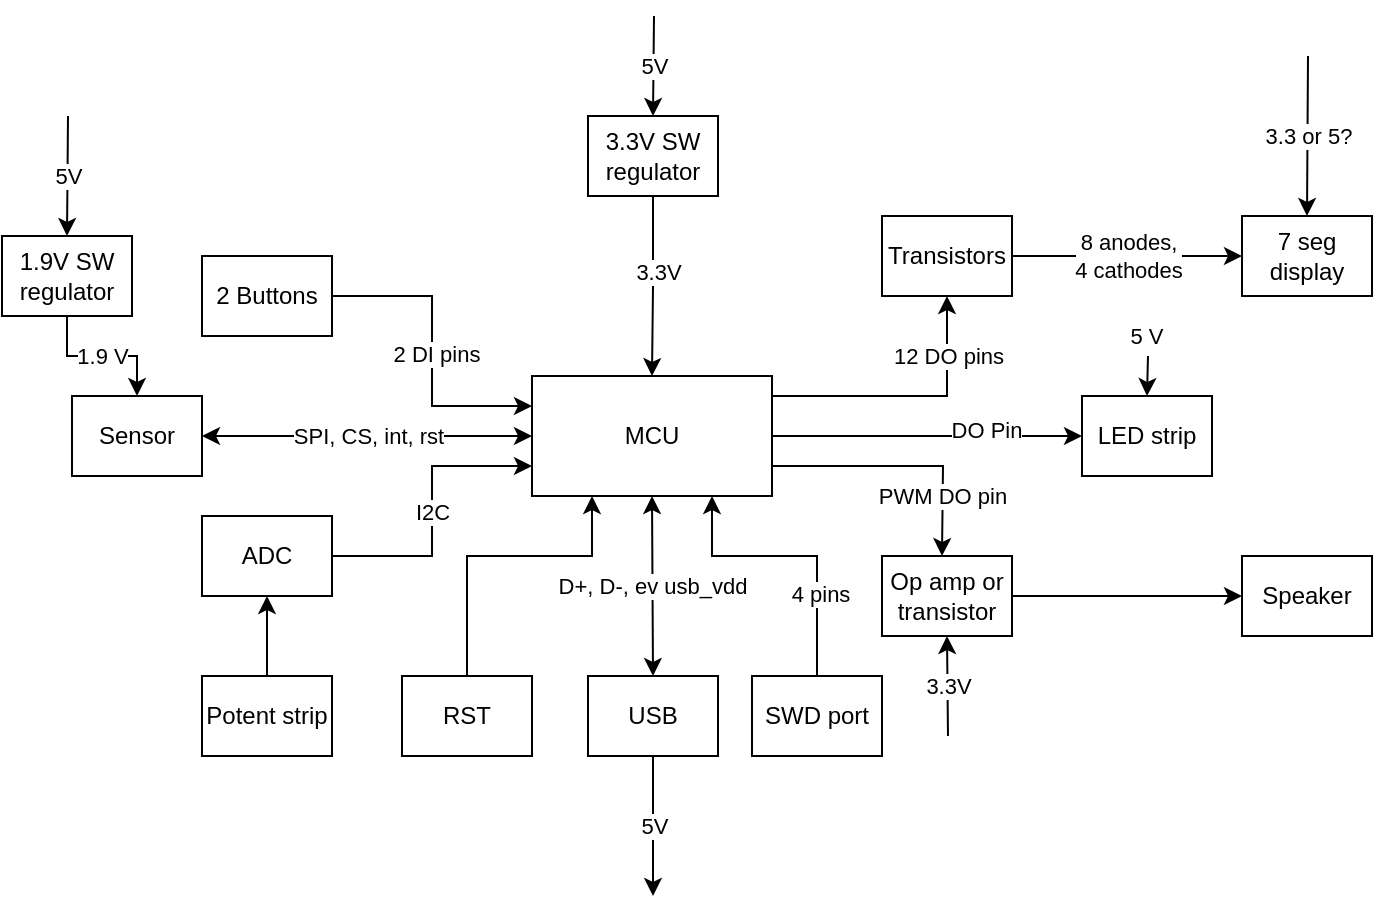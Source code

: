 <mxfile version="14.2.6" type="github">
  <diagram id="7o_Xfj5dtwa9bQ1KQkDP" name="Page-1">
    <mxGraphModel dx="723" dy="378" grid="1" gridSize="10" guides="1" tooltips="1" connect="1" arrows="1" fold="1" page="1" pageScale="1" pageWidth="850" pageHeight="1100" math="0" shadow="0">
      <root>
        <mxCell id="0" />
        <mxCell id="1" parent="0" />
        <mxCell id="TwY7Cipw5lFwbdYb13lF-11" style="edgeStyle=orthogonalEdgeStyle;rounded=0;orthogonalLoop=1;jettySize=auto;html=1;entryX=0.5;entryY=1;entryDx=0;entryDy=0;" edge="1" parent="1" source="TwY7Cipw5lFwbdYb13lF-1" target="TwY7Cipw5lFwbdYb13lF-9">
          <mxGeometry relative="1" as="geometry">
            <Array as="points">
              <mxPoint x="573" y="250" />
            </Array>
          </mxGeometry>
        </mxCell>
        <mxCell id="TwY7Cipw5lFwbdYb13lF-12" value="12 DO pins" style="edgeLabel;html=1;align=center;verticalAlign=middle;resizable=0;points=[];" vertex="1" connectable="0" parent="TwY7Cipw5lFwbdYb13lF-11">
          <mxGeometry x="0.371" y="1" relative="1" as="geometry">
            <mxPoint x="0.99" y="-13.26" as="offset" />
          </mxGeometry>
        </mxCell>
        <mxCell id="TwY7Cipw5lFwbdYb13lF-13" value="PWM DO pin" style="edgeStyle=orthogonalEdgeStyle;rounded=0;orthogonalLoop=1;jettySize=auto;html=1;exitX=1;exitY=0.75;exitDx=0;exitDy=0;" edge="1" parent="1" source="TwY7Cipw5lFwbdYb13lF-1">
          <mxGeometry x="0.538" relative="1" as="geometry">
            <mxPoint x="570" y="330" as="targetPoint" />
            <mxPoint as="offset" />
          </mxGeometry>
        </mxCell>
        <mxCell id="TwY7Cipw5lFwbdYb13lF-18" style="edgeStyle=orthogonalEdgeStyle;rounded=0;orthogonalLoop=1;jettySize=auto;html=1;entryX=0;entryY=0.5;entryDx=0;entryDy=0;" edge="1" parent="1" source="TwY7Cipw5lFwbdYb13lF-1" target="TwY7Cipw5lFwbdYb13lF-17">
          <mxGeometry relative="1" as="geometry" />
        </mxCell>
        <mxCell id="TwY7Cipw5lFwbdYb13lF-19" value="DO Pin" style="edgeLabel;html=1;align=center;verticalAlign=middle;resizable=0;points=[];" vertex="1" connectable="0" parent="TwY7Cipw5lFwbdYb13lF-18">
          <mxGeometry x="0.381" y="3" relative="1" as="geometry">
            <mxPoint as="offset" />
          </mxGeometry>
        </mxCell>
        <mxCell id="TwY7Cipw5lFwbdYb13lF-1" value="MCU" style="rounded=0;whiteSpace=wrap;html=1;" vertex="1" parent="1">
          <mxGeometry x="365" y="240" width="120" height="60" as="geometry" />
        </mxCell>
        <mxCell id="TwY7Cipw5lFwbdYb13lF-44" value="5V" style="edgeStyle=orthogonalEdgeStyle;rounded=0;orthogonalLoop=1;jettySize=auto;html=1;startArrow=none;startFill=0;" edge="1" parent="1" source="TwY7Cipw5lFwbdYb13lF-2">
          <mxGeometry relative="1" as="geometry">
            <mxPoint x="425.5" y="500" as="targetPoint" />
          </mxGeometry>
        </mxCell>
        <mxCell id="TwY7Cipw5lFwbdYb13lF-2" value="USB" style="rounded=0;whiteSpace=wrap;html=1;" vertex="1" parent="1">
          <mxGeometry x="393" y="390" width="65" height="40" as="geometry" />
        </mxCell>
        <mxCell id="TwY7Cipw5lFwbdYb13lF-6" value="D+, D-, ev usb_vdd" style="endArrow=classic;startArrow=classic;html=1;entryX=0.5;entryY=1;entryDx=0;entryDy=0;exitX=0.5;exitY=0;exitDx=0;exitDy=0;" edge="1" parent="1" source="TwY7Cipw5lFwbdYb13lF-2" target="TwY7Cipw5lFwbdYb13lF-1">
          <mxGeometry width="50" height="50" relative="1" as="geometry">
            <mxPoint x="410" y="340" as="sourcePoint" />
            <mxPoint x="460" y="290" as="targetPoint" />
          </mxGeometry>
        </mxCell>
        <mxCell id="TwY7Cipw5lFwbdYb13lF-7" value="7 seg display" style="rounded=0;whiteSpace=wrap;html=1;" vertex="1" parent="1">
          <mxGeometry x="720" y="160" width="65" height="40" as="geometry" />
        </mxCell>
        <mxCell id="TwY7Cipw5lFwbdYb13lF-10" value="8 anodes,&lt;br&gt;4 cathodes" style="edgeStyle=orthogonalEdgeStyle;rounded=0;orthogonalLoop=1;jettySize=auto;html=1;entryX=0;entryY=0.5;entryDx=0;entryDy=0;" edge="1" parent="1" source="TwY7Cipw5lFwbdYb13lF-9" target="TwY7Cipw5lFwbdYb13lF-7">
          <mxGeometry x="0.004" relative="1" as="geometry">
            <mxPoint as="offset" />
          </mxGeometry>
        </mxCell>
        <mxCell id="TwY7Cipw5lFwbdYb13lF-9" value="Transistors" style="rounded=0;whiteSpace=wrap;html=1;" vertex="1" parent="1">
          <mxGeometry x="540" y="160" width="65" height="40" as="geometry" />
        </mxCell>
        <mxCell id="TwY7Cipw5lFwbdYb13lF-16" style="edgeStyle=orthogonalEdgeStyle;rounded=0;orthogonalLoop=1;jettySize=auto;html=1;entryX=0;entryY=0.5;entryDx=0;entryDy=0;" edge="1" parent="1" source="TwY7Cipw5lFwbdYb13lF-14" target="TwY7Cipw5lFwbdYb13lF-15">
          <mxGeometry relative="1" as="geometry" />
        </mxCell>
        <mxCell id="TwY7Cipw5lFwbdYb13lF-14" value="Op amp or transistor" style="rounded=0;whiteSpace=wrap;html=1;" vertex="1" parent="1">
          <mxGeometry x="540" y="330" width="65" height="40" as="geometry" />
        </mxCell>
        <mxCell id="TwY7Cipw5lFwbdYb13lF-15" value="Speaker" style="rounded=0;whiteSpace=wrap;html=1;" vertex="1" parent="1">
          <mxGeometry x="720" y="330" width="65" height="40" as="geometry" />
        </mxCell>
        <mxCell id="TwY7Cipw5lFwbdYb13lF-17" value="LED strip" style="rounded=0;whiteSpace=wrap;html=1;" vertex="1" parent="1">
          <mxGeometry x="640" y="250" width="65" height="40" as="geometry" />
        </mxCell>
        <mxCell id="TwY7Cipw5lFwbdYb13lF-20" value="5 V" style="endArrow=classic;html=1;entryX=0.5;entryY=0;entryDx=0;entryDy=0;" edge="1" parent="1" target="TwY7Cipw5lFwbdYb13lF-17">
          <mxGeometry x="-1" y="-10" width="50" height="50" relative="1" as="geometry">
            <mxPoint x="673" y="230" as="sourcePoint" />
            <mxPoint x="650" y="280" as="targetPoint" />
            <mxPoint x="9" y="-10" as="offset" />
          </mxGeometry>
        </mxCell>
        <mxCell id="TwY7Cipw5lFwbdYb13lF-22" style="edgeStyle=orthogonalEdgeStyle;rounded=0;orthogonalLoop=1;jettySize=auto;html=1;entryX=0;entryY=0.25;entryDx=0;entryDy=0;" edge="1" parent="1" source="TwY7Cipw5lFwbdYb13lF-21" target="TwY7Cipw5lFwbdYb13lF-1">
          <mxGeometry relative="1" as="geometry" />
        </mxCell>
        <mxCell id="TwY7Cipw5lFwbdYb13lF-23" value="2 DI pins" style="edgeLabel;html=1;align=center;verticalAlign=middle;resizable=0;points=[];" vertex="1" connectable="0" parent="TwY7Cipw5lFwbdYb13lF-22">
          <mxGeometry x="-0.126" y="2" relative="1" as="geometry">
            <mxPoint y="11.14" as="offset" />
          </mxGeometry>
        </mxCell>
        <mxCell id="TwY7Cipw5lFwbdYb13lF-21" value="2 Buttons" style="rounded=0;whiteSpace=wrap;html=1;" vertex="1" parent="1">
          <mxGeometry x="200" y="180" width="65" height="40" as="geometry" />
        </mxCell>
        <mxCell id="TwY7Cipw5lFwbdYb13lF-26" value="I2C" style="edgeStyle=orthogonalEdgeStyle;rounded=0;orthogonalLoop=1;jettySize=auto;html=1;entryX=0;entryY=0.75;entryDx=0;entryDy=0;" edge="1" parent="1" source="TwY7Cipw5lFwbdYb13lF-25" target="TwY7Cipw5lFwbdYb13lF-1">
          <mxGeometry relative="1" as="geometry" />
        </mxCell>
        <mxCell id="TwY7Cipw5lFwbdYb13lF-25" value="ADC" style="rounded=0;whiteSpace=wrap;html=1;" vertex="1" parent="1">
          <mxGeometry x="200" y="310" width="65" height="40" as="geometry" />
        </mxCell>
        <mxCell id="TwY7Cipw5lFwbdYb13lF-29" style="edgeStyle=orthogonalEdgeStyle;rounded=0;orthogonalLoop=1;jettySize=auto;html=1;entryX=0.5;entryY=1;entryDx=0;entryDy=0;" edge="1" parent="1" source="TwY7Cipw5lFwbdYb13lF-28" target="TwY7Cipw5lFwbdYb13lF-25">
          <mxGeometry relative="1" as="geometry" />
        </mxCell>
        <mxCell id="TwY7Cipw5lFwbdYb13lF-28" value="Potent strip" style="rounded=0;whiteSpace=wrap;html=1;" vertex="1" parent="1">
          <mxGeometry x="200" y="390" width="65" height="40" as="geometry" />
        </mxCell>
        <mxCell id="TwY7Cipw5lFwbdYb13lF-31" value="SPI, CS, int, rst" style="edgeStyle=orthogonalEdgeStyle;rounded=0;orthogonalLoop=1;jettySize=auto;html=1;entryX=0;entryY=0.5;entryDx=0;entryDy=0;startArrow=classic;startFill=1;" edge="1" parent="1" source="TwY7Cipw5lFwbdYb13lF-30" target="TwY7Cipw5lFwbdYb13lF-1">
          <mxGeometry relative="1" as="geometry" />
        </mxCell>
        <mxCell id="TwY7Cipw5lFwbdYb13lF-30" value="Sensor" style="rounded=0;whiteSpace=wrap;html=1;" vertex="1" parent="1">
          <mxGeometry x="135" y="250" width="65" height="40" as="geometry" />
        </mxCell>
        <mxCell id="TwY7Cipw5lFwbdYb13lF-40" style="edgeStyle=orthogonalEdgeStyle;rounded=0;orthogonalLoop=1;jettySize=auto;html=1;startArrow=none;startFill=0;" edge="1" parent="1" source="TwY7Cipw5lFwbdYb13lF-35" target="TwY7Cipw5lFwbdYb13lF-1">
          <mxGeometry relative="1" as="geometry" />
        </mxCell>
        <mxCell id="TwY7Cipw5lFwbdYb13lF-41" value="3.3V" style="edgeLabel;html=1;align=center;verticalAlign=middle;resizable=0;points=[];" vertex="1" connectable="0" parent="TwY7Cipw5lFwbdYb13lF-40">
          <mxGeometry x="-0.176" y="2" relative="1" as="geometry">
            <mxPoint as="offset" />
          </mxGeometry>
        </mxCell>
        <mxCell id="TwY7Cipw5lFwbdYb13lF-35" value="3.3V SW regulator" style="rounded=0;whiteSpace=wrap;html=1;" vertex="1" parent="1">
          <mxGeometry x="393" y="110" width="65" height="40" as="geometry" />
        </mxCell>
        <mxCell id="TwY7Cipw5lFwbdYb13lF-42" value="3.3 or 5?" style="endArrow=classic;html=1;entryX=0.5;entryY=0;entryDx=0;entryDy=0;" edge="1" parent="1" target="TwY7Cipw5lFwbdYb13lF-7">
          <mxGeometry width="50" height="50" relative="1" as="geometry">
            <mxPoint x="753" y="80" as="sourcePoint" />
            <mxPoint x="510" y="210" as="targetPoint" />
          </mxGeometry>
        </mxCell>
        <mxCell id="TwY7Cipw5lFwbdYb13lF-43" value="5V" style="endArrow=classic;html=1;entryX=0.5;entryY=0;entryDx=0;entryDy=0;" edge="1" parent="1" target="TwY7Cipw5lFwbdYb13lF-35">
          <mxGeometry width="50" height="50" relative="1" as="geometry">
            <mxPoint x="426" y="60" as="sourcePoint" />
            <mxPoint x="490" y="170" as="targetPoint" />
          </mxGeometry>
        </mxCell>
        <mxCell id="TwY7Cipw5lFwbdYb13lF-46" value="1.9 V" style="edgeStyle=orthogonalEdgeStyle;rounded=0;orthogonalLoop=1;jettySize=auto;html=1;entryX=0.5;entryY=0;entryDx=0;entryDy=0;startArrow=none;startFill=0;" edge="1" parent="1" source="TwY7Cipw5lFwbdYb13lF-45" target="TwY7Cipw5lFwbdYb13lF-30">
          <mxGeometry relative="1" as="geometry" />
        </mxCell>
        <mxCell id="TwY7Cipw5lFwbdYb13lF-45" value="1.9V SW regulator" style="rounded=0;whiteSpace=wrap;html=1;" vertex="1" parent="1">
          <mxGeometry x="100" y="170" width="65" height="40" as="geometry" />
        </mxCell>
        <mxCell id="TwY7Cipw5lFwbdYb13lF-47" value="5V" style="endArrow=classic;html=1;entryX=0.5;entryY=0;entryDx=0;entryDy=0;" edge="1" parent="1" target="TwY7Cipw5lFwbdYb13lF-45">
          <mxGeometry width="50" height="50" relative="1" as="geometry">
            <mxPoint x="133" y="110" as="sourcePoint" />
            <mxPoint x="360" y="160" as="targetPoint" />
          </mxGeometry>
        </mxCell>
        <mxCell id="TwY7Cipw5lFwbdYb13lF-48" value="3.3V" style="endArrow=classic;html=1;entryX=0.5;entryY=1;entryDx=0;entryDy=0;" edge="1" parent="1" target="TwY7Cipw5lFwbdYb13lF-14">
          <mxGeometry width="50" height="50" relative="1" as="geometry">
            <mxPoint x="573" y="420" as="sourcePoint" />
            <mxPoint x="480" y="250" as="targetPoint" />
          </mxGeometry>
        </mxCell>
        <mxCell id="TwY7Cipw5lFwbdYb13lF-51" style="edgeStyle=orthogonalEdgeStyle;rounded=0;orthogonalLoop=1;jettySize=auto;html=1;entryX=0.25;entryY=1;entryDx=0;entryDy=0;startArrow=none;startFill=0;" edge="1" parent="1" source="TwY7Cipw5lFwbdYb13lF-50" target="TwY7Cipw5lFwbdYb13lF-1">
          <mxGeometry relative="1" as="geometry">
            <Array as="points">
              <mxPoint x="333" y="330" />
              <mxPoint x="395" y="330" />
            </Array>
          </mxGeometry>
        </mxCell>
        <mxCell id="TwY7Cipw5lFwbdYb13lF-50" value="RST" style="rounded=0;whiteSpace=wrap;html=1;" vertex="1" parent="1">
          <mxGeometry x="300" y="390" width="65" height="40" as="geometry" />
        </mxCell>
        <mxCell id="TwY7Cipw5lFwbdYb13lF-53" style="edgeStyle=orthogonalEdgeStyle;rounded=0;orthogonalLoop=1;jettySize=auto;html=1;entryX=0.75;entryY=1;entryDx=0;entryDy=0;startArrow=none;startFill=0;" edge="1" parent="1" source="TwY7Cipw5lFwbdYb13lF-52" target="TwY7Cipw5lFwbdYb13lF-1">
          <mxGeometry relative="1" as="geometry">
            <Array as="points">
              <mxPoint x="508" y="330" />
              <mxPoint x="455" y="330" />
            </Array>
          </mxGeometry>
        </mxCell>
        <mxCell id="TwY7Cipw5lFwbdYb13lF-54" value="4 pins" style="edgeLabel;html=1;align=center;verticalAlign=middle;resizable=0;points=[];" vertex="1" connectable="0" parent="TwY7Cipw5lFwbdYb13lF-53">
          <mxGeometry x="-0.42" y="-1" relative="1" as="geometry">
            <mxPoint as="offset" />
          </mxGeometry>
        </mxCell>
        <mxCell id="TwY7Cipw5lFwbdYb13lF-52" value="SWD port" style="rounded=0;whiteSpace=wrap;html=1;" vertex="1" parent="1">
          <mxGeometry x="475" y="390" width="65" height="40" as="geometry" />
        </mxCell>
      </root>
    </mxGraphModel>
  </diagram>
</mxfile>
